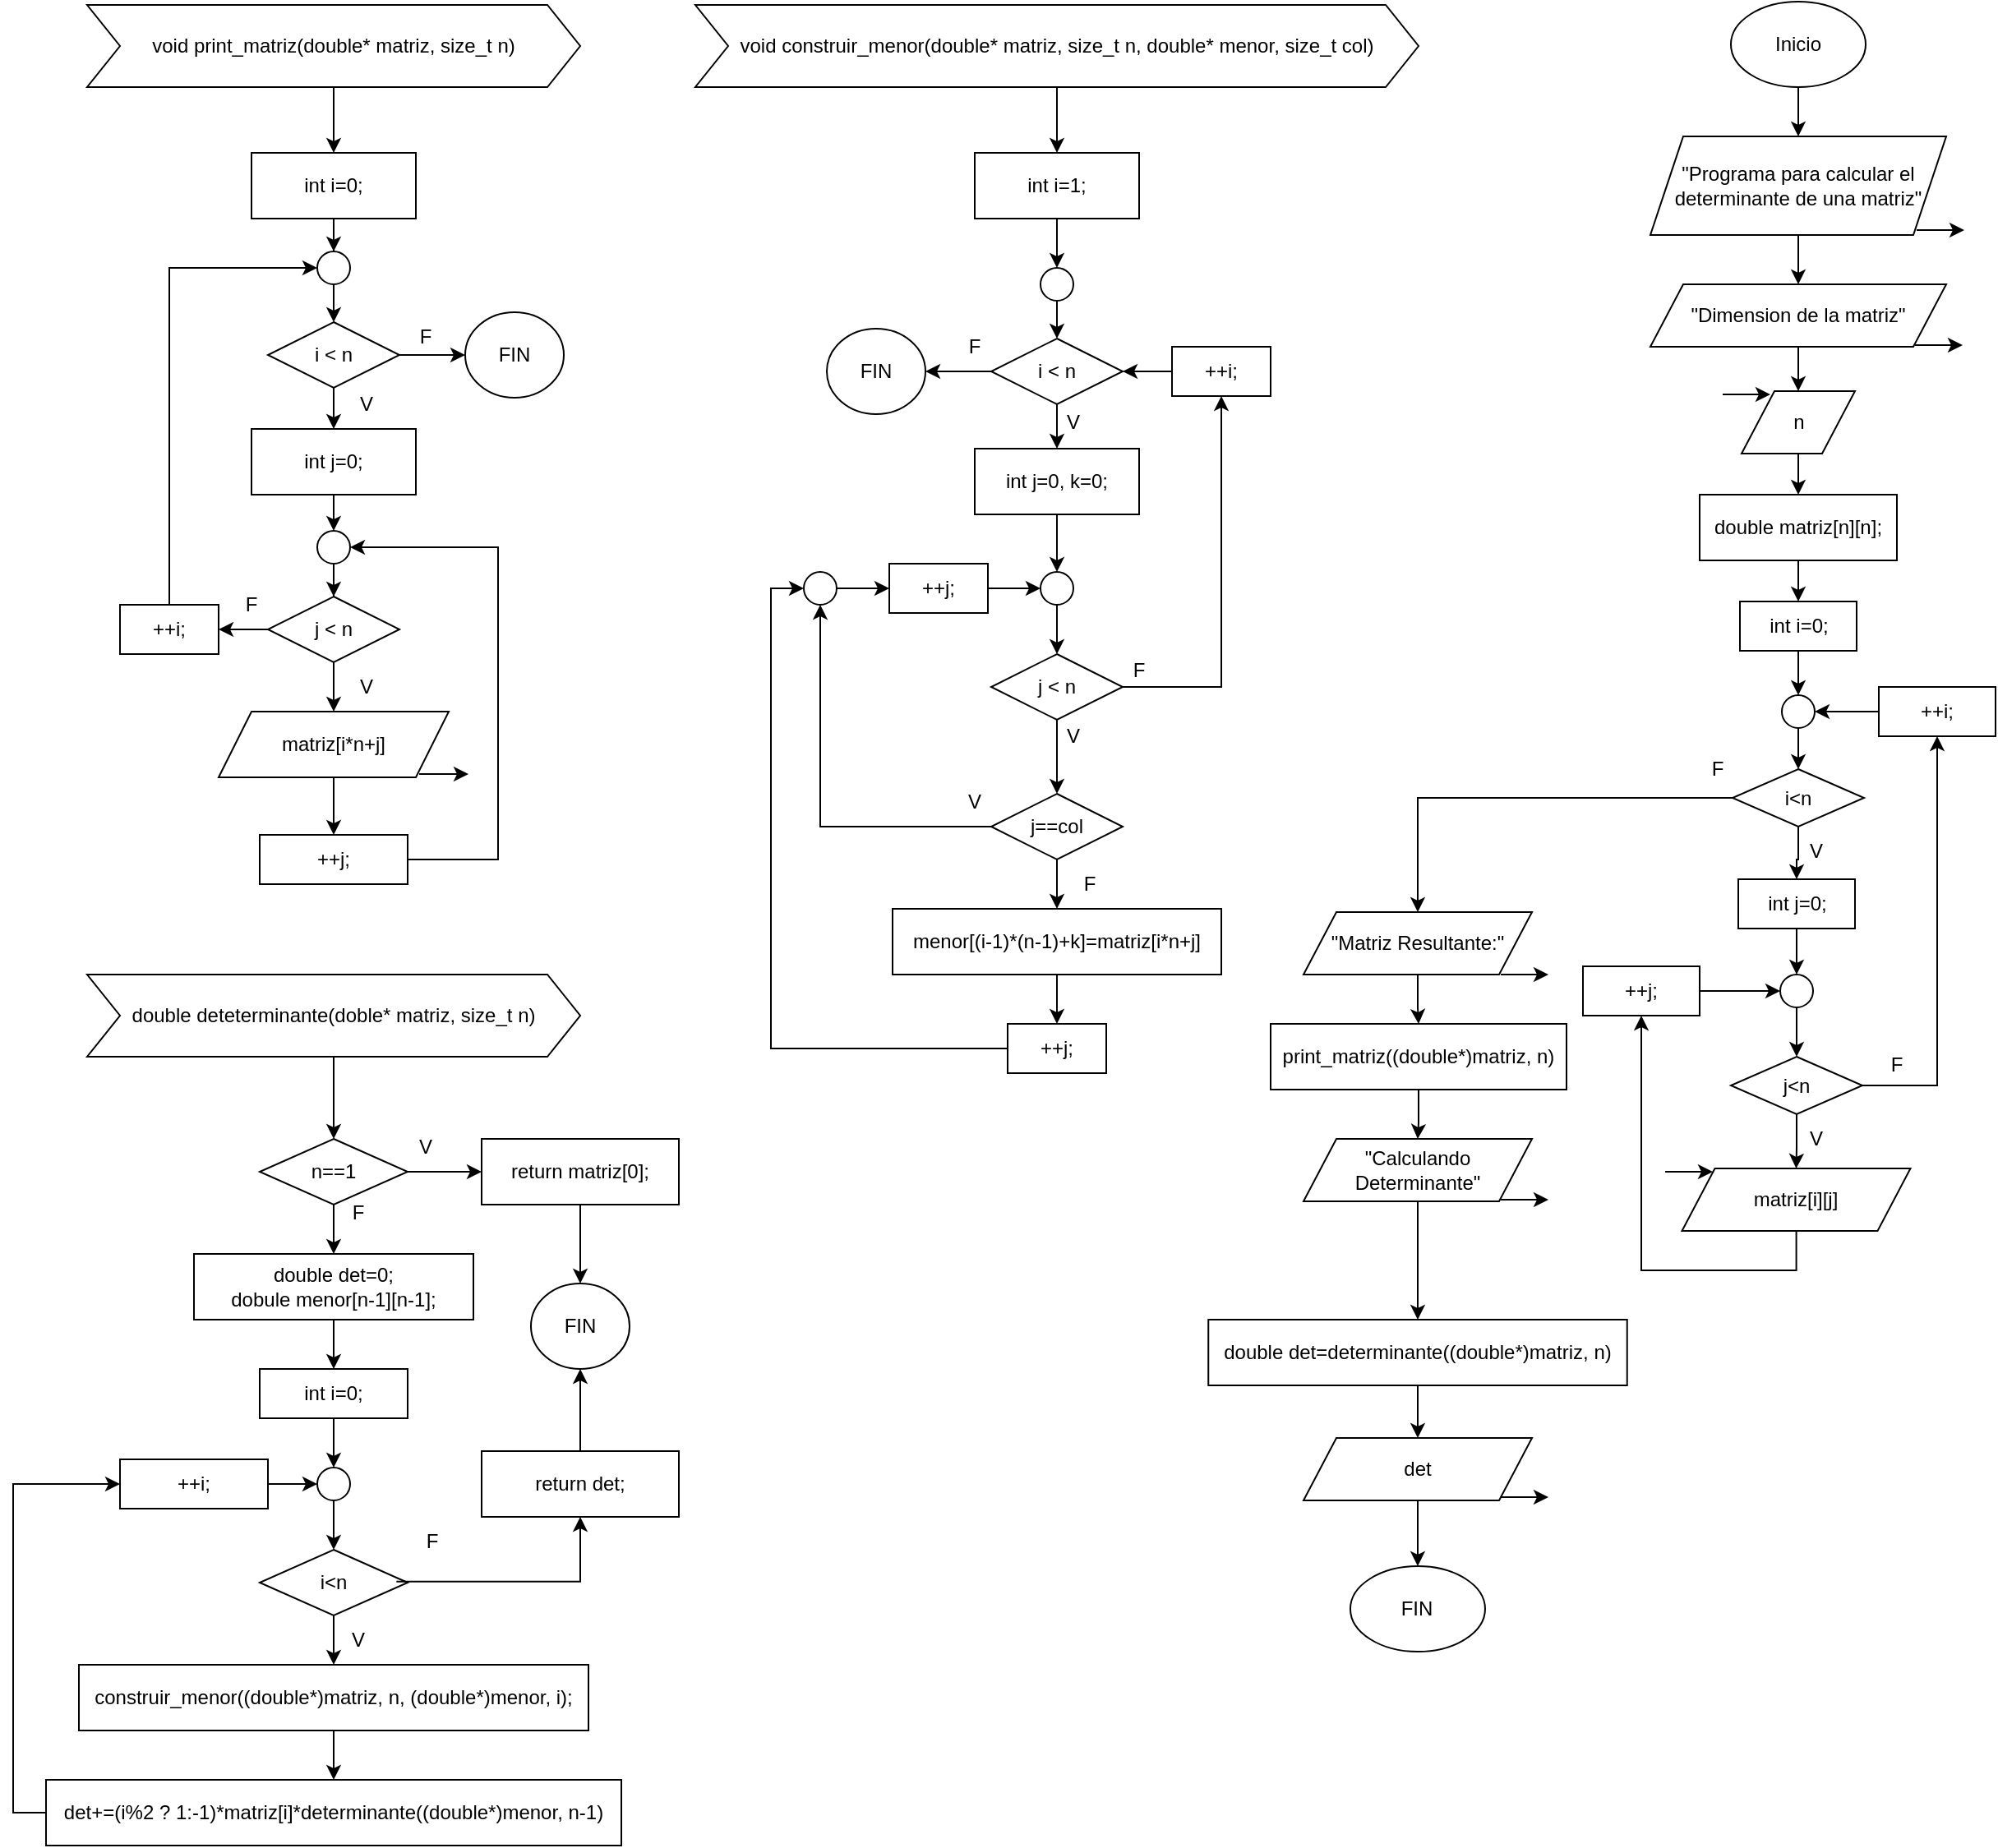 <mxfile version="26.1.1">
  <diagram name="Page-1" id="Hmsm8Ccvkjc07kd9PvDm">
    <mxGraphModel dx="1498" dy="1582" grid="1" gridSize="10" guides="1" tooltips="1" connect="1" arrows="1" fold="1" page="1" pageScale="1" pageWidth="850" pageHeight="1100" math="0" shadow="0">
      <root>
        <mxCell id="0" />
        <mxCell id="1" parent="0" />
        <mxCell id="F-Zx5ggBuBhFKKIpAHYp-4" style="edgeStyle=orthogonalEdgeStyle;rounded=0;orthogonalLoop=1;jettySize=auto;html=1;entryX=0.5;entryY=0;entryDx=0;entryDy=0;" parent="1" source="F-Zx5ggBuBhFKKIpAHYp-2" target="F-Zx5ggBuBhFKKIpAHYp-3" edge="1">
          <mxGeometry relative="1" as="geometry" />
        </mxCell>
        <mxCell id="F-Zx5ggBuBhFKKIpAHYp-2" value="void print_matriz(double* matriz, size_t n)" style="shape=step;perimeter=stepPerimeter;whiteSpace=wrap;html=1;fixedSize=1;" parent="1" vertex="1">
          <mxGeometry x="60" y="30" width="300" height="50" as="geometry" />
        </mxCell>
        <mxCell id="F-Zx5ggBuBhFKKIpAHYp-12" style="edgeStyle=orthogonalEdgeStyle;rounded=0;orthogonalLoop=1;jettySize=auto;html=1;" parent="1" source="F-Zx5ggBuBhFKKIpAHYp-3" target="F-Zx5ggBuBhFKKIpAHYp-11" edge="1">
          <mxGeometry relative="1" as="geometry" />
        </mxCell>
        <mxCell id="F-Zx5ggBuBhFKKIpAHYp-3" value="int i=0;" style="rounded=0;whiteSpace=wrap;html=1;" parent="1" vertex="1">
          <mxGeometry x="160" y="120" width="100" height="40" as="geometry" />
        </mxCell>
        <mxCell id="F-Zx5ggBuBhFKKIpAHYp-8" style="edgeStyle=orthogonalEdgeStyle;rounded=0;orthogonalLoop=1;jettySize=auto;html=1;entryX=0.5;entryY=0;entryDx=0;entryDy=0;" parent="1" source="F-Zx5ggBuBhFKKIpAHYp-5" target="F-Zx5ggBuBhFKKIpAHYp-7" edge="1">
          <mxGeometry relative="1" as="geometry" />
        </mxCell>
        <mxCell id="F-Zx5ggBuBhFKKIpAHYp-24" style="edgeStyle=orthogonalEdgeStyle;rounded=0;orthogonalLoop=1;jettySize=auto;html=1;entryX=0;entryY=0.5;entryDx=0;entryDy=0;" parent="1" source="F-Zx5ggBuBhFKKIpAHYp-5" target="F-Zx5ggBuBhFKKIpAHYp-26" edge="1">
          <mxGeometry relative="1" as="geometry">
            <mxPoint x="290" y="243.0" as="targetPoint" />
          </mxGeometry>
        </mxCell>
        <mxCell id="F-Zx5ggBuBhFKKIpAHYp-5" value="i &amp;lt; n" style="rhombus;whiteSpace=wrap;html=1;" parent="1" vertex="1">
          <mxGeometry x="170" y="223" width="80" height="40" as="geometry" />
        </mxCell>
        <mxCell id="F-Zx5ggBuBhFKKIpAHYp-15" style="edgeStyle=orthogonalEdgeStyle;rounded=0;orthogonalLoop=1;jettySize=auto;html=1;entryX=0.5;entryY=0;entryDx=0;entryDy=0;" parent="1" source="F-Zx5ggBuBhFKKIpAHYp-7" target="F-Zx5ggBuBhFKKIpAHYp-14" edge="1">
          <mxGeometry relative="1" as="geometry" />
        </mxCell>
        <mxCell id="F-Zx5ggBuBhFKKIpAHYp-7" value="int j=0;" style="rounded=0;whiteSpace=wrap;html=1;" parent="1" vertex="1">
          <mxGeometry x="160" y="288" width="100" height="40" as="geometry" />
        </mxCell>
        <mxCell id="F-Zx5ggBuBhFKKIpAHYp-18" style="edgeStyle=orthogonalEdgeStyle;rounded=0;orthogonalLoop=1;jettySize=auto;html=1;entryX=0.5;entryY=0;entryDx=0;entryDy=0;" parent="1" source="F-Zx5ggBuBhFKKIpAHYp-9" target="F-Zx5ggBuBhFKKIpAHYp-17" edge="1">
          <mxGeometry relative="1" as="geometry" />
        </mxCell>
        <mxCell id="F-Zx5ggBuBhFKKIpAHYp-36" style="edgeStyle=orthogonalEdgeStyle;rounded=0;orthogonalLoop=1;jettySize=auto;html=1;entryX=1;entryY=0.5;entryDx=0;entryDy=0;" parent="1" source="F-Zx5ggBuBhFKKIpAHYp-9" target="F-Zx5ggBuBhFKKIpAHYp-35" edge="1">
          <mxGeometry relative="1" as="geometry" />
        </mxCell>
        <mxCell id="F-Zx5ggBuBhFKKIpAHYp-9" value="j &amp;lt; n" style="rhombus;whiteSpace=wrap;html=1;" parent="1" vertex="1">
          <mxGeometry x="170" y="390" width="80" height="40" as="geometry" />
        </mxCell>
        <mxCell id="F-Zx5ggBuBhFKKIpAHYp-13" style="edgeStyle=orthogonalEdgeStyle;rounded=0;orthogonalLoop=1;jettySize=auto;html=1;" parent="1" source="F-Zx5ggBuBhFKKIpAHYp-11" target="F-Zx5ggBuBhFKKIpAHYp-5" edge="1">
          <mxGeometry relative="1" as="geometry" />
        </mxCell>
        <mxCell id="F-Zx5ggBuBhFKKIpAHYp-11" value="" style="ellipse;whiteSpace=wrap;html=1;aspect=fixed;" parent="1" vertex="1">
          <mxGeometry x="200" y="180" width="20" height="20" as="geometry" />
        </mxCell>
        <mxCell id="F-Zx5ggBuBhFKKIpAHYp-16" style="edgeStyle=orthogonalEdgeStyle;rounded=0;orthogonalLoop=1;jettySize=auto;html=1;entryX=0.5;entryY=0;entryDx=0;entryDy=0;" parent="1" source="F-Zx5ggBuBhFKKIpAHYp-14" target="F-Zx5ggBuBhFKKIpAHYp-9" edge="1">
          <mxGeometry relative="1" as="geometry" />
        </mxCell>
        <mxCell id="F-Zx5ggBuBhFKKIpAHYp-14" value="" style="ellipse;whiteSpace=wrap;html=1;aspect=fixed;" parent="1" vertex="1">
          <mxGeometry x="200" y="350" width="20" height="20" as="geometry" />
        </mxCell>
        <mxCell id="F-Zx5ggBuBhFKKIpAHYp-33" style="edgeStyle=orthogonalEdgeStyle;rounded=0;orthogonalLoop=1;jettySize=auto;html=1;entryX=0.5;entryY=0;entryDx=0;entryDy=0;" parent="1" source="F-Zx5ggBuBhFKKIpAHYp-17" target="F-Zx5ggBuBhFKKIpAHYp-32" edge="1">
          <mxGeometry relative="1" as="geometry" />
        </mxCell>
        <mxCell id="F-Zx5ggBuBhFKKIpAHYp-17" value="matriz[i*n+j]" style="shape=parallelogram;perimeter=parallelogramPerimeter;whiteSpace=wrap;html=1;fixedSize=1;" parent="1" vertex="1">
          <mxGeometry x="140" y="460" width="140" height="40" as="geometry" />
        </mxCell>
        <mxCell id="F-Zx5ggBuBhFKKIpAHYp-20" value="V" style="text;html=1;align=center;verticalAlign=middle;whiteSpace=wrap;rounded=0;" parent="1" vertex="1">
          <mxGeometry x="200" y="430" width="60" height="30" as="geometry" />
        </mxCell>
        <mxCell id="F-Zx5ggBuBhFKKIpAHYp-22" value="F" style="text;html=1;align=center;verticalAlign=middle;whiteSpace=wrap;rounded=0;" parent="1" vertex="1">
          <mxGeometry x="130" y="380" width="60" height="30" as="geometry" />
        </mxCell>
        <mxCell id="F-Zx5ggBuBhFKKIpAHYp-25" value="F" style="text;html=1;align=center;verticalAlign=middle;whiteSpace=wrap;rounded=0;" parent="1" vertex="1">
          <mxGeometry x="240" y="217" width="52" height="30" as="geometry" />
        </mxCell>
        <mxCell id="F-Zx5ggBuBhFKKIpAHYp-26" value="FIN" style="ellipse;whiteSpace=wrap;html=1;" parent="1" vertex="1">
          <mxGeometry x="290" y="217" width="60" height="52" as="geometry" />
        </mxCell>
        <mxCell id="F-Zx5ggBuBhFKKIpAHYp-27" value="V" style="text;html=1;align=center;verticalAlign=middle;whiteSpace=wrap;rounded=0;" parent="1" vertex="1">
          <mxGeometry x="200" y="258" width="60" height="30" as="geometry" />
        </mxCell>
        <mxCell id="F-Zx5ggBuBhFKKIpAHYp-30" style="edgeStyle=orthogonalEdgeStyle;rounded=0;orthogonalLoop=1;jettySize=auto;html=1;" parent="1" edge="1">
          <mxGeometry relative="1" as="geometry">
            <mxPoint x="292" y="498" as="targetPoint" />
            <mxPoint x="262" y="498" as="sourcePoint" />
          </mxGeometry>
        </mxCell>
        <mxCell id="vbtlspNFrLZ9moGTRvP0-2" style="edgeStyle=orthogonalEdgeStyle;rounded=0;orthogonalLoop=1;jettySize=auto;html=1;entryX=0.5;entryY=0;entryDx=0;entryDy=0;" edge="1" parent="1" source="F-Zx5ggBuBhFKKIpAHYp-31" target="vbtlspNFrLZ9moGTRvP0-1">
          <mxGeometry relative="1" as="geometry" />
        </mxCell>
        <mxCell id="F-Zx5ggBuBhFKKIpAHYp-31" value="void construir_menor(double* matriz, size_t n, double* menor, size_t col)" style="shape=step;perimeter=stepPerimeter;whiteSpace=wrap;html=1;fixedSize=1;" parent="1" vertex="1">
          <mxGeometry x="430" y="30" width="440" height="50" as="geometry" />
        </mxCell>
        <mxCell id="F-Zx5ggBuBhFKKIpAHYp-34" style="edgeStyle=orthogonalEdgeStyle;rounded=0;orthogonalLoop=1;jettySize=auto;html=1;entryX=1;entryY=0.5;entryDx=0;entryDy=0;" parent="1" source="F-Zx5ggBuBhFKKIpAHYp-32" target="F-Zx5ggBuBhFKKIpAHYp-14" edge="1">
          <mxGeometry relative="1" as="geometry">
            <Array as="points">
              <mxPoint x="310" y="550" />
              <mxPoint x="310" y="360" />
            </Array>
          </mxGeometry>
        </mxCell>
        <mxCell id="F-Zx5ggBuBhFKKIpAHYp-32" value="++j;" style="rounded=0;whiteSpace=wrap;html=1;" parent="1" vertex="1">
          <mxGeometry x="165" y="535" width="90" height="30" as="geometry" />
        </mxCell>
        <mxCell id="F-Zx5ggBuBhFKKIpAHYp-37" style="edgeStyle=orthogonalEdgeStyle;rounded=0;orthogonalLoop=1;jettySize=auto;html=1;entryX=0;entryY=0.5;entryDx=0;entryDy=0;" parent="1" source="F-Zx5ggBuBhFKKIpAHYp-35" target="F-Zx5ggBuBhFKKIpAHYp-11" edge="1">
          <mxGeometry relative="1" as="geometry">
            <Array as="points">
              <mxPoint x="110" y="190" />
            </Array>
          </mxGeometry>
        </mxCell>
        <mxCell id="F-Zx5ggBuBhFKKIpAHYp-35" value="++i;" style="rounded=0;whiteSpace=wrap;html=1;" parent="1" vertex="1">
          <mxGeometry x="80" y="395" width="60" height="30" as="geometry" />
        </mxCell>
        <mxCell id="vbtlspNFrLZ9moGTRvP0-8" style="edgeStyle=orthogonalEdgeStyle;rounded=0;orthogonalLoop=1;jettySize=auto;html=1;entryX=0.5;entryY=0;entryDx=0;entryDy=0;" edge="1" parent="1" source="vbtlspNFrLZ9moGTRvP0-1" target="vbtlspNFrLZ9moGTRvP0-3">
          <mxGeometry relative="1" as="geometry" />
        </mxCell>
        <mxCell id="vbtlspNFrLZ9moGTRvP0-1" value="int i=1;" style="rounded=0;whiteSpace=wrap;html=1;" vertex="1" parent="1">
          <mxGeometry x="600" y="120" width="100" height="40" as="geometry" />
        </mxCell>
        <mxCell id="vbtlspNFrLZ9moGTRvP0-10" style="edgeStyle=orthogonalEdgeStyle;rounded=0;orthogonalLoop=1;jettySize=auto;html=1;entryX=0.5;entryY=0;entryDx=0;entryDy=0;" edge="1" parent="1" source="vbtlspNFrLZ9moGTRvP0-3" target="vbtlspNFrLZ9moGTRvP0-9">
          <mxGeometry relative="1" as="geometry" />
        </mxCell>
        <mxCell id="vbtlspNFrLZ9moGTRvP0-3" value="" style="ellipse;whiteSpace=wrap;html=1;aspect=fixed;" vertex="1" parent="1">
          <mxGeometry x="640" y="190" width="20" height="20" as="geometry" />
        </mxCell>
        <mxCell id="vbtlspNFrLZ9moGTRvP0-13" style="edgeStyle=orthogonalEdgeStyle;rounded=0;orthogonalLoop=1;jettySize=auto;html=1;entryX=0.5;entryY=0;entryDx=0;entryDy=0;" edge="1" parent="1" source="vbtlspNFrLZ9moGTRvP0-9" target="vbtlspNFrLZ9moGTRvP0-12">
          <mxGeometry relative="1" as="geometry" />
        </mxCell>
        <mxCell id="vbtlspNFrLZ9moGTRvP0-42" style="edgeStyle=orthogonalEdgeStyle;rounded=0;orthogonalLoop=1;jettySize=auto;html=1;entryX=1;entryY=0.5;entryDx=0;entryDy=0;" edge="1" parent="1" source="vbtlspNFrLZ9moGTRvP0-9" target="vbtlspNFrLZ9moGTRvP0-43">
          <mxGeometry relative="1" as="geometry">
            <mxPoint x="560" y="253.0" as="targetPoint" />
          </mxGeometry>
        </mxCell>
        <mxCell id="vbtlspNFrLZ9moGTRvP0-9" value="i &amp;lt; n" style="rhombus;whiteSpace=wrap;html=1;" vertex="1" parent="1">
          <mxGeometry x="610" y="233" width="80" height="40" as="geometry" />
        </mxCell>
        <mxCell id="vbtlspNFrLZ9moGTRvP0-18" style="edgeStyle=orthogonalEdgeStyle;rounded=0;orthogonalLoop=1;jettySize=auto;html=1;" edge="1" parent="1" source="vbtlspNFrLZ9moGTRvP0-11" target="vbtlspNFrLZ9moGTRvP0-17">
          <mxGeometry relative="1" as="geometry" />
        </mxCell>
        <mxCell id="vbtlspNFrLZ9moGTRvP0-11" value="" style="ellipse;whiteSpace=wrap;html=1;aspect=fixed;" vertex="1" parent="1">
          <mxGeometry x="640" y="375" width="20" height="20" as="geometry" />
        </mxCell>
        <mxCell id="vbtlspNFrLZ9moGTRvP0-15" style="edgeStyle=orthogonalEdgeStyle;rounded=0;orthogonalLoop=1;jettySize=auto;html=1;entryX=0.5;entryY=0;entryDx=0;entryDy=0;" edge="1" parent="1" source="vbtlspNFrLZ9moGTRvP0-12" target="vbtlspNFrLZ9moGTRvP0-11">
          <mxGeometry relative="1" as="geometry" />
        </mxCell>
        <mxCell id="vbtlspNFrLZ9moGTRvP0-12" value="int j=0, k=0;" style="rounded=0;whiteSpace=wrap;html=1;" vertex="1" parent="1">
          <mxGeometry x="600" y="300" width="100" height="40" as="geometry" />
        </mxCell>
        <mxCell id="vbtlspNFrLZ9moGTRvP0-20" style="edgeStyle=orthogonalEdgeStyle;rounded=0;orthogonalLoop=1;jettySize=auto;html=1;entryX=0.5;entryY=0;entryDx=0;entryDy=0;" edge="1" parent="1" source="vbtlspNFrLZ9moGTRvP0-17" target="vbtlspNFrLZ9moGTRvP0-19">
          <mxGeometry relative="1" as="geometry" />
        </mxCell>
        <mxCell id="vbtlspNFrLZ9moGTRvP0-37" style="edgeStyle=orthogonalEdgeStyle;rounded=0;orthogonalLoop=1;jettySize=auto;html=1;entryX=0.5;entryY=1;entryDx=0;entryDy=0;" edge="1" parent="1" source="vbtlspNFrLZ9moGTRvP0-17" target="vbtlspNFrLZ9moGTRvP0-36">
          <mxGeometry relative="1" as="geometry" />
        </mxCell>
        <mxCell id="vbtlspNFrLZ9moGTRvP0-17" value="j &amp;lt; n" style="rhombus;whiteSpace=wrap;html=1;" vertex="1" parent="1">
          <mxGeometry x="610" y="425" width="80" height="40" as="geometry" />
        </mxCell>
        <mxCell id="vbtlspNFrLZ9moGTRvP0-26" style="edgeStyle=orthogonalEdgeStyle;rounded=0;orthogonalLoop=1;jettySize=auto;html=1;entryX=0.5;entryY=1;entryDx=0;entryDy=0;" edge="1" parent="1" source="vbtlspNFrLZ9moGTRvP0-19" target="vbtlspNFrLZ9moGTRvP0-23">
          <mxGeometry relative="1" as="geometry" />
        </mxCell>
        <mxCell id="vbtlspNFrLZ9moGTRvP0-31" style="edgeStyle=orthogonalEdgeStyle;rounded=0;orthogonalLoop=1;jettySize=auto;html=1;entryX=0.5;entryY=0;entryDx=0;entryDy=0;" edge="1" parent="1" source="vbtlspNFrLZ9moGTRvP0-19" target="vbtlspNFrLZ9moGTRvP0-30">
          <mxGeometry relative="1" as="geometry" />
        </mxCell>
        <mxCell id="vbtlspNFrLZ9moGTRvP0-19" value="j==col" style="rhombus;whiteSpace=wrap;html=1;" vertex="1" parent="1">
          <mxGeometry x="610" y="510" width="80" height="40" as="geometry" />
        </mxCell>
        <mxCell id="vbtlspNFrLZ9moGTRvP0-22" style="edgeStyle=orthogonalEdgeStyle;rounded=0;orthogonalLoop=1;jettySize=auto;html=1;entryX=0;entryY=0.5;entryDx=0;entryDy=0;" edge="1" parent="1" source="vbtlspNFrLZ9moGTRvP0-21" target="vbtlspNFrLZ9moGTRvP0-11">
          <mxGeometry relative="1" as="geometry" />
        </mxCell>
        <mxCell id="vbtlspNFrLZ9moGTRvP0-21" value="++j;" style="rounded=0;whiteSpace=wrap;html=1;" vertex="1" parent="1">
          <mxGeometry x="548" y="370" width="60" height="30" as="geometry" />
        </mxCell>
        <mxCell id="vbtlspNFrLZ9moGTRvP0-24" style="edgeStyle=orthogonalEdgeStyle;rounded=0;orthogonalLoop=1;jettySize=auto;html=1;entryX=0;entryY=0.5;entryDx=0;entryDy=0;" edge="1" parent="1" source="vbtlspNFrLZ9moGTRvP0-23" target="vbtlspNFrLZ9moGTRvP0-21">
          <mxGeometry relative="1" as="geometry" />
        </mxCell>
        <mxCell id="vbtlspNFrLZ9moGTRvP0-23" value="" style="ellipse;whiteSpace=wrap;html=1;aspect=fixed;" vertex="1" parent="1">
          <mxGeometry x="496" y="375" width="20" height="20" as="geometry" />
        </mxCell>
        <mxCell id="vbtlspNFrLZ9moGTRvP0-27" value="V" style="text;html=1;align=center;verticalAlign=middle;whiteSpace=wrap;rounded=0;" vertex="1" parent="1">
          <mxGeometry x="570" y="500" width="60" height="30" as="geometry" />
        </mxCell>
        <mxCell id="vbtlspNFrLZ9moGTRvP0-28" value="V" style="text;html=1;align=center;verticalAlign=middle;whiteSpace=wrap;rounded=0;" vertex="1" parent="1">
          <mxGeometry x="630" y="460" width="60" height="30" as="geometry" />
        </mxCell>
        <mxCell id="vbtlspNFrLZ9moGTRvP0-29" value="V" style="text;html=1;align=center;verticalAlign=middle;whiteSpace=wrap;rounded=0;" vertex="1" parent="1">
          <mxGeometry x="630" y="269" width="60" height="30" as="geometry" />
        </mxCell>
        <mxCell id="vbtlspNFrLZ9moGTRvP0-33" style="edgeStyle=orthogonalEdgeStyle;rounded=0;orthogonalLoop=1;jettySize=auto;html=1;entryX=0.5;entryY=0;entryDx=0;entryDy=0;" edge="1" parent="1" source="vbtlspNFrLZ9moGTRvP0-30" target="vbtlspNFrLZ9moGTRvP0-32">
          <mxGeometry relative="1" as="geometry" />
        </mxCell>
        <mxCell id="vbtlspNFrLZ9moGTRvP0-30" value="menor[(i-1)*(n-1)+k]=matriz[i*n+j]" style="rounded=0;whiteSpace=wrap;html=1;" vertex="1" parent="1">
          <mxGeometry x="550" y="580" width="200" height="40" as="geometry" />
        </mxCell>
        <mxCell id="vbtlspNFrLZ9moGTRvP0-34" style="edgeStyle=orthogonalEdgeStyle;rounded=0;orthogonalLoop=1;jettySize=auto;html=1;entryX=0;entryY=0.5;entryDx=0;entryDy=0;" edge="1" parent="1" source="vbtlspNFrLZ9moGTRvP0-32" target="vbtlspNFrLZ9moGTRvP0-23">
          <mxGeometry relative="1" as="geometry" />
        </mxCell>
        <mxCell id="vbtlspNFrLZ9moGTRvP0-32" value="++j;" style="rounded=0;whiteSpace=wrap;html=1;" vertex="1" parent="1">
          <mxGeometry x="620" y="650" width="60" height="30" as="geometry" />
        </mxCell>
        <mxCell id="vbtlspNFrLZ9moGTRvP0-38" style="edgeStyle=orthogonalEdgeStyle;rounded=0;orthogonalLoop=1;jettySize=auto;html=1;entryX=1;entryY=0.5;entryDx=0;entryDy=0;" edge="1" parent="1" source="vbtlspNFrLZ9moGTRvP0-36" target="vbtlspNFrLZ9moGTRvP0-9">
          <mxGeometry relative="1" as="geometry" />
        </mxCell>
        <mxCell id="vbtlspNFrLZ9moGTRvP0-36" value="++i;" style="rounded=0;whiteSpace=wrap;html=1;" vertex="1" parent="1">
          <mxGeometry x="720" y="238" width="60" height="30" as="geometry" />
        </mxCell>
        <mxCell id="vbtlspNFrLZ9moGTRvP0-39" value="F" style="text;html=1;align=center;verticalAlign=middle;whiteSpace=wrap;rounded=0;" vertex="1" parent="1">
          <mxGeometry x="640" y="550" width="60" height="30" as="geometry" />
        </mxCell>
        <mxCell id="vbtlspNFrLZ9moGTRvP0-40" value="F" style="text;html=1;align=center;verticalAlign=middle;whiteSpace=wrap;rounded=0;" vertex="1" parent="1">
          <mxGeometry x="670" y="420" width="60" height="30" as="geometry" />
        </mxCell>
        <mxCell id="vbtlspNFrLZ9moGTRvP0-41" value="F" style="text;html=1;align=center;verticalAlign=middle;whiteSpace=wrap;rounded=0;" vertex="1" parent="1">
          <mxGeometry x="570" y="223" width="60" height="30" as="geometry" />
        </mxCell>
        <mxCell id="vbtlspNFrLZ9moGTRvP0-43" value="FIN" style="ellipse;whiteSpace=wrap;html=1;" vertex="1" parent="1">
          <mxGeometry x="510" y="227" width="60" height="52" as="geometry" />
        </mxCell>
        <mxCell id="vbtlspNFrLZ9moGTRvP0-47" style="edgeStyle=orthogonalEdgeStyle;rounded=0;orthogonalLoop=1;jettySize=auto;html=1;entryX=0.5;entryY=0;entryDx=0;entryDy=0;" edge="1" parent="1" source="vbtlspNFrLZ9moGTRvP0-44" target="vbtlspNFrLZ9moGTRvP0-46">
          <mxGeometry relative="1" as="geometry" />
        </mxCell>
        <mxCell id="vbtlspNFrLZ9moGTRvP0-44" value="double deteterminante(doble* matriz, size_t n)" style="shape=step;perimeter=stepPerimeter;whiteSpace=wrap;html=1;fixedSize=1;" vertex="1" parent="1">
          <mxGeometry x="60" y="620" width="300" height="50" as="geometry" />
        </mxCell>
        <mxCell id="vbtlspNFrLZ9moGTRvP0-48" style="edgeStyle=orthogonalEdgeStyle;rounded=0;orthogonalLoop=1;jettySize=auto;html=1;entryX=0;entryY=0.5;entryDx=0;entryDy=0;" edge="1" parent="1" source="vbtlspNFrLZ9moGTRvP0-46" target="vbtlspNFrLZ9moGTRvP0-49">
          <mxGeometry relative="1" as="geometry">
            <mxPoint x="290" y="740" as="targetPoint" />
          </mxGeometry>
        </mxCell>
        <mxCell id="vbtlspNFrLZ9moGTRvP0-52" style="edgeStyle=orthogonalEdgeStyle;rounded=0;orthogonalLoop=1;jettySize=auto;html=1;entryX=0.5;entryY=0;entryDx=0;entryDy=0;" edge="1" parent="1" source="vbtlspNFrLZ9moGTRvP0-46" target="vbtlspNFrLZ9moGTRvP0-51">
          <mxGeometry relative="1" as="geometry" />
        </mxCell>
        <mxCell id="vbtlspNFrLZ9moGTRvP0-46" value="n==1" style="rhombus;whiteSpace=wrap;html=1;" vertex="1" parent="1">
          <mxGeometry x="165" y="720" width="90" height="40" as="geometry" />
        </mxCell>
        <mxCell id="vbtlspNFrLZ9moGTRvP0-73" style="edgeStyle=orthogonalEdgeStyle;rounded=0;orthogonalLoop=1;jettySize=auto;html=1;entryX=0.5;entryY=0;entryDx=0;entryDy=0;" edge="1" parent="1" source="vbtlspNFrLZ9moGTRvP0-49" target="vbtlspNFrLZ9moGTRvP0-71">
          <mxGeometry relative="1" as="geometry" />
        </mxCell>
        <mxCell id="vbtlspNFrLZ9moGTRvP0-49" value="return matriz[0];" style="rounded=0;whiteSpace=wrap;html=1;" vertex="1" parent="1">
          <mxGeometry x="300" y="720" width="120" height="40" as="geometry" />
        </mxCell>
        <mxCell id="vbtlspNFrLZ9moGTRvP0-50" value="V" style="text;html=1;align=center;verticalAlign=middle;whiteSpace=wrap;rounded=0;" vertex="1" parent="1">
          <mxGeometry x="236" y="710" width="60" height="30" as="geometry" />
        </mxCell>
        <mxCell id="vbtlspNFrLZ9moGTRvP0-54" style="edgeStyle=orthogonalEdgeStyle;rounded=0;orthogonalLoop=1;jettySize=auto;html=1;entryX=0.5;entryY=0;entryDx=0;entryDy=0;" edge="1" parent="1" source="vbtlspNFrLZ9moGTRvP0-51" target="vbtlspNFrLZ9moGTRvP0-53">
          <mxGeometry relative="1" as="geometry" />
        </mxCell>
        <mxCell id="vbtlspNFrLZ9moGTRvP0-51" value="&lt;div&gt;double det=0;&lt;/div&gt;&lt;div&gt;dobule menor[n-1][n-1];&lt;br&gt;&lt;/div&gt;" style="rounded=0;whiteSpace=wrap;html=1;" vertex="1" parent="1">
          <mxGeometry x="125" y="790" width="170" height="40" as="geometry" />
        </mxCell>
        <mxCell id="vbtlspNFrLZ9moGTRvP0-59" style="edgeStyle=orthogonalEdgeStyle;rounded=0;orthogonalLoop=1;jettySize=auto;html=1;entryX=0.5;entryY=0;entryDx=0;entryDy=0;" edge="1" parent="1" source="vbtlspNFrLZ9moGTRvP0-53" target="vbtlspNFrLZ9moGTRvP0-57">
          <mxGeometry relative="1" as="geometry" />
        </mxCell>
        <mxCell id="vbtlspNFrLZ9moGTRvP0-53" value="int i=0;" style="rounded=0;whiteSpace=wrap;html=1;" vertex="1" parent="1">
          <mxGeometry x="165" y="860" width="90" height="30" as="geometry" />
        </mxCell>
        <mxCell id="vbtlspNFrLZ9moGTRvP0-62" style="edgeStyle=orthogonalEdgeStyle;rounded=0;orthogonalLoop=1;jettySize=auto;html=1;entryX=0.5;entryY=0;entryDx=0;entryDy=0;" edge="1" parent="1" source="vbtlspNFrLZ9moGTRvP0-55" target="vbtlspNFrLZ9moGTRvP0-61">
          <mxGeometry relative="1" as="geometry" />
        </mxCell>
        <mxCell id="vbtlspNFrLZ9moGTRvP0-55" value="i&amp;lt;n" style="rhombus;whiteSpace=wrap;html=1;" vertex="1" parent="1">
          <mxGeometry x="165" y="970" width="90" height="40" as="geometry" />
        </mxCell>
        <mxCell id="vbtlspNFrLZ9moGTRvP0-60" style="edgeStyle=orthogonalEdgeStyle;rounded=0;orthogonalLoop=1;jettySize=auto;html=1;" edge="1" parent="1" source="vbtlspNFrLZ9moGTRvP0-57" target="vbtlspNFrLZ9moGTRvP0-55">
          <mxGeometry relative="1" as="geometry" />
        </mxCell>
        <mxCell id="vbtlspNFrLZ9moGTRvP0-70" style="edgeStyle=orthogonalEdgeStyle;rounded=0;orthogonalLoop=1;jettySize=auto;html=1;entryX=0.5;entryY=1;entryDx=0;entryDy=0;exitX=0.924;exitY=0.485;exitDx=0;exitDy=0;exitPerimeter=0;" edge="1" parent="1" source="vbtlspNFrLZ9moGTRvP0-55" target="vbtlspNFrLZ9moGTRvP0-69">
          <mxGeometry relative="1" as="geometry" />
        </mxCell>
        <mxCell id="vbtlspNFrLZ9moGTRvP0-57" value="" style="ellipse;whiteSpace=wrap;html=1;aspect=fixed;" vertex="1" parent="1">
          <mxGeometry x="200" y="920" width="20" height="20" as="geometry" />
        </mxCell>
        <mxCell id="vbtlspNFrLZ9moGTRvP0-64" style="edgeStyle=orthogonalEdgeStyle;rounded=0;orthogonalLoop=1;jettySize=auto;html=1;entryX=0.5;entryY=0;entryDx=0;entryDy=0;" edge="1" parent="1" source="vbtlspNFrLZ9moGTRvP0-61" target="vbtlspNFrLZ9moGTRvP0-63">
          <mxGeometry relative="1" as="geometry" />
        </mxCell>
        <mxCell id="vbtlspNFrLZ9moGTRvP0-61" value="construir_menor((double*)matriz, n, (double*)menor, i);" style="rounded=0;whiteSpace=wrap;html=1;" vertex="1" parent="1">
          <mxGeometry x="55" y="1040" width="310" height="40" as="geometry" />
        </mxCell>
        <mxCell id="vbtlspNFrLZ9moGTRvP0-67" style="edgeStyle=orthogonalEdgeStyle;rounded=0;orthogonalLoop=1;jettySize=auto;html=1;entryX=0;entryY=0.5;entryDx=0;entryDy=0;" edge="1" parent="1" source="vbtlspNFrLZ9moGTRvP0-63" target="vbtlspNFrLZ9moGTRvP0-65">
          <mxGeometry relative="1" as="geometry">
            <Array as="points">
              <mxPoint x="15" y="1130" />
              <mxPoint x="15" y="930" />
            </Array>
          </mxGeometry>
        </mxCell>
        <mxCell id="vbtlspNFrLZ9moGTRvP0-63" value="det+=(i%2 ? 1:-1)*matriz[i]*determinante((double*)menor, n-1)" style="rounded=0;whiteSpace=wrap;html=1;" vertex="1" parent="1">
          <mxGeometry x="35" y="1110" width="350" height="40" as="geometry" />
        </mxCell>
        <mxCell id="vbtlspNFrLZ9moGTRvP0-66" style="edgeStyle=orthogonalEdgeStyle;rounded=0;orthogonalLoop=1;jettySize=auto;html=1;entryX=0;entryY=0.5;entryDx=0;entryDy=0;" edge="1" parent="1" source="vbtlspNFrLZ9moGTRvP0-65" target="vbtlspNFrLZ9moGTRvP0-57">
          <mxGeometry relative="1" as="geometry" />
        </mxCell>
        <mxCell id="vbtlspNFrLZ9moGTRvP0-65" value="++i;" style="rounded=0;whiteSpace=wrap;html=1;" vertex="1" parent="1">
          <mxGeometry x="80" y="915" width="90" height="30" as="geometry" />
        </mxCell>
        <mxCell id="vbtlspNFrLZ9moGTRvP0-68" value="V" style="text;html=1;align=center;verticalAlign=middle;whiteSpace=wrap;rounded=0;" vertex="1" parent="1">
          <mxGeometry x="195" y="1010" width="60" height="30" as="geometry" />
        </mxCell>
        <mxCell id="vbtlspNFrLZ9moGTRvP0-72" style="edgeStyle=orthogonalEdgeStyle;rounded=0;orthogonalLoop=1;jettySize=auto;html=1;" edge="1" parent="1" source="vbtlspNFrLZ9moGTRvP0-69" target="vbtlspNFrLZ9moGTRvP0-71">
          <mxGeometry relative="1" as="geometry" />
        </mxCell>
        <mxCell id="vbtlspNFrLZ9moGTRvP0-69" value="return det;" style="rounded=0;whiteSpace=wrap;html=1;" vertex="1" parent="1">
          <mxGeometry x="300" y="910" width="120" height="40" as="geometry" />
        </mxCell>
        <mxCell id="vbtlspNFrLZ9moGTRvP0-71" value="FIN" style="ellipse;whiteSpace=wrap;html=1;" vertex="1" parent="1">
          <mxGeometry x="330" y="808" width="60" height="52" as="geometry" />
        </mxCell>
        <mxCell id="vbtlspNFrLZ9moGTRvP0-74" value="F" style="text;html=1;align=center;verticalAlign=middle;whiteSpace=wrap;rounded=0;" vertex="1" parent="1">
          <mxGeometry x="195" y="750" width="60" height="30" as="geometry" />
        </mxCell>
        <mxCell id="vbtlspNFrLZ9moGTRvP0-75" value="F" style="text;html=1;align=center;verticalAlign=middle;whiteSpace=wrap;rounded=0;" vertex="1" parent="1">
          <mxGeometry x="240" y="950" width="60" height="30" as="geometry" />
        </mxCell>
        <mxCell id="vbtlspNFrLZ9moGTRvP0-80" style="edgeStyle=orthogonalEdgeStyle;rounded=0;orthogonalLoop=1;jettySize=auto;html=1;entryX=0.5;entryY=0;entryDx=0;entryDy=0;" edge="1" parent="1" source="vbtlspNFrLZ9moGTRvP0-78" target="vbtlspNFrLZ9moGTRvP0-79">
          <mxGeometry relative="1" as="geometry" />
        </mxCell>
        <mxCell id="vbtlspNFrLZ9moGTRvP0-78" value="Inicio" style="ellipse;whiteSpace=wrap;html=1;" vertex="1" parent="1">
          <mxGeometry x="1060" y="28" width="82" height="52" as="geometry" />
        </mxCell>
        <mxCell id="vbtlspNFrLZ9moGTRvP0-81" style="edgeStyle=orthogonalEdgeStyle;rounded=0;orthogonalLoop=1;jettySize=auto;html=1;" edge="1" parent="1">
          <mxGeometry relative="1" as="geometry">
            <mxPoint x="1202.0" y="167" as="targetPoint" />
            <mxPoint x="1173.0" y="167" as="sourcePoint" />
          </mxGeometry>
        </mxCell>
        <mxCell id="vbtlspNFrLZ9moGTRvP0-84" style="edgeStyle=orthogonalEdgeStyle;rounded=0;orthogonalLoop=1;jettySize=auto;html=1;entryX=0.5;entryY=0;entryDx=0;entryDy=0;" edge="1" parent="1" source="vbtlspNFrLZ9moGTRvP0-79" target="vbtlspNFrLZ9moGTRvP0-83">
          <mxGeometry relative="1" as="geometry" />
        </mxCell>
        <mxCell id="vbtlspNFrLZ9moGTRvP0-79" value="&quot;Programa para calcular el determinante de una matriz&quot;" style="shape=parallelogram;perimeter=parallelogramPerimeter;whiteSpace=wrap;html=1;fixedSize=1;" vertex="1" parent="1">
          <mxGeometry x="1011" y="110" width="180" height="60" as="geometry" />
        </mxCell>
        <mxCell id="vbtlspNFrLZ9moGTRvP0-88" style="edgeStyle=orthogonalEdgeStyle;rounded=0;orthogonalLoop=1;jettySize=auto;html=1;entryX=0.5;entryY=0;entryDx=0;entryDy=0;" edge="1" parent="1" source="vbtlspNFrLZ9moGTRvP0-83" target="vbtlspNFrLZ9moGTRvP0-86">
          <mxGeometry relative="1" as="geometry" />
        </mxCell>
        <mxCell id="vbtlspNFrLZ9moGTRvP0-83" value="&quot;Dimension de la matriz&quot;" style="shape=parallelogram;perimeter=parallelogramPerimeter;whiteSpace=wrap;html=1;fixedSize=1;" vertex="1" parent="1">
          <mxGeometry x="1011" y="200" width="180" height="38" as="geometry" />
        </mxCell>
        <mxCell id="vbtlspNFrLZ9moGTRvP0-85" style="edgeStyle=orthogonalEdgeStyle;rounded=0;orthogonalLoop=1;jettySize=auto;html=1;" edge="1" parent="1">
          <mxGeometry relative="1" as="geometry">
            <mxPoint x="1201.0" y="237" as="targetPoint" />
            <mxPoint x="1172.0" y="237" as="sourcePoint" />
          </mxGeometry>
        </mxCell>
        <mxCell id="vbtlspNFrLZ9moGTRvP0-90" style="edgeStyle=orthogonalEdgeStyle;rounded=0;orthogonalLoop=1;jettySize=auto;html=1;entryX=0.5;entryY=0;entryDx=0;entryDy=0;" edge="1" parent="1" source="vbtlspNFrLZ9moGTRvP0-86" target="vbtlspNFrLZ9moGTRvP0-89">
          <mxGeometry relative="1" as="geometry" />
        </mxCell>
        <mxCell id="vbtlspNFrLZ9moGTRvP0-86" value="n" style="shape=parallelogram;perimeter=parallelogramPerimeter;whiteSpace=wrap;html=1;fixedSize=1;" vertex="1" parent="1">
          <mxGeometry x="1066.5" y="265" width="69" height="38" as="geometry" />
        </mxCell>
        <mxCell id="vbtlspNFrLZ9moGTRvP0-87" style="edgeStyle=orthogonalEdgeStyle;rounded=0;orthogonalLoop=1;jettySize=auto;html=1;" edge="1" parent="1">
          <mxGeometry relative="1" as="geometry">
            <mxPoint x="1084.0" y="267" as="targetPoint" />
            <mxPoint x="1055.0" y="267" as="sourcePoint" />
          </mxGeometry>
        </mxCell>
        <mxCell id="vbtlspNFrLZ9moGTRvP0-93" style="edgeStyle=orthogonalEdgeStyle;rounded=0;orthogonalLoop=1;jettySize=auto;html=1;entryX=0.5;entryY=0;entryDx=0;entryDy=0;" edge="1" parent="1" source="vbtlspNFrLZ9moGTRvP0-89" target="vbtlspNFrLZ9moGTRvP0-91">
          <mxGeometry relative="1" as="geometry" />
        </mxCell>
        <mxCell id="vbtlspNFrLZ9moGTRvP0-89" value="double matriz[n][n];" style="rounded=0;whiteSpace=wrap;html=1;" vertex="1" parent="1">
          <mxGeometry x="1041" y="328" width="120" height="40" as="geometry" />
        </mxCell>
        <mxCell id="vbtlspNFrLZ9moGTRvP0-95" style="edgeStyle=orthogonalEdgeStyle;rounded=0;orthogonalLoop=1;jettySize=auto;html=1;entryX=0.5;entryY=0;entryDx=0;entryDy=0;" edge="1" parent="1" source="vbtlspNFrLZ9moGTRvP0-91" target="vbtlspNFrLZ9moGTRvP0-94">
          <mxGeometry relative="1" as="geometry" />
        </mxCell>
        <mxCell id="vbtlspNFrLZ9moGTRvP0-91" value="int i=0;" style="rounded=0;whiteSpace=wrap;html=1;" vertex="1" parent="1">
          <mxGeometry x="1065.5" y="393" width="71" height="30" as="geometry" />
        </mxCell>
        <mxCell id="vbtlspNFrLZ9moGTRvP0-105" style="edgeStyle=orthogonalEdgeStyle;rounded=0;orthogonalLoop=1;jettySize=auto;html=1;entryX=0.5;entryY=0;entryDx=0;entryDy=0;" edge="1" parent="1" source="vbtlspNFrLZ9moGTRvP0-94" target="vbtlspNFrLZ9moGTRvP0-104">
          <mxGeometry relative="1" as="geometry">
            <mxPoint x="1101.0" y="490" as="targetPoint" />
          </mxGeometry>
        </mxCell>
        <mxCell id="vbtlspNFrLZ9moGTRvP0-123" style="edgeStyle=orthogonalEdgeStyle;rounded=0;orthogonalLoop=1;jettySize=auto;html=1;entryX=0.5;entryY=0;entryDx=0;entryDy=0;exitX=0;exitY=0.5;exitDx=0;exitDy=0;" edge="1" parent="1" source="vbtlspNFrLZ9moGTRvP0-104" target="vbtlspNFrLZ9moGTRvP0-125">
          <mxGeometry relative="1" as="geometry">
            <mxPoint x="860.043" y="570" as="targetPoint" />
          </mxGeometry>
        </mxCell>
        <mxCell id="vbtlspNFrLZ9moGTRvP0-94" value="" style="ellipse;whiteSpace=wrap;html=1;aspect=fixed;" vertex="1" parent="1">
          <mxGeometry x="1091" y="450" width="20" height="20" as="geometry" />
        </mxCell>
        <mxCell id="vbtlspNFrLZ9moGTRvP0-108" style="edgeStyle=orthogonalEdgeStyle;rounded=0;orthogonalLoop=1;jettySize=auto;html=1;entryX=0.5;entryY=0;entryDx=0;entryDy=0;" edge="1" parent="1" source="vbtlspNFrLZ9moGTRvP0-96" target="vbtlspNFrLZ9moGTRvP0-107">
          <mxGeometry relative="1" as="geometry" />
        </mxCell>
        <mxCell id="vbtlspNFrLZ9moGTRvP0-96" value="int j=0;" style="rounded=0;whiteSpace=wrap;html=1;" vertex="1" parent="1">
          <mxGeometry x="1064.5" y="562" width="71" height="30" as="geometry" />
        </mxCell>
        <mxCell id="vbtlspNFrLZ9moGTRvP0-118" style="edgeStyle=orthogonalEdgeStyle;rounded=0;orthogonalLoop=1;jettySize=auto;html=1;entryX=0.5;entryY=1;entryDx=0;entryDy=0;" edge="1" parent="1" source="vbtlspNFrLZ9moGTRvP0-100" target="vbtlspNFrLZ9moGTRvP0-112">
          <mxGeometry relative="1" as="geometry">
            <Array as="points">
              <mxPoint x="1100" y="800" />
              <mxPoint x="1006" y="800" />
            </Array>
          </mxGeometry>
        </mxCell>
        <mxCell id="vbtlspNFrLZ9moGTRvP0-100" value="matriz[i][j]" style="shape=parallelogram;perimeter=parallelogramPerimeter;whiteSpace=wrap;html=1;fixedSize=1;" vertex="1" parent="1">
          <mxGeometry x="1030.25" y="738" width="139" height="38" as="geometry" />
        </mxCell>
        <mxCell id="vbtlspNFrLZ9moGTRvP0-101" style="edgeStyle=orthogonalEdgeStyle;rounded=0;orthogonalLoop=1;jettySize=auto;html=1;" edge="1" parent="1">
          <mxGeometry relative="1" as="geometry">
            <mxPoint x="1049.0" y="740" as="targetPoint" />
            <mxPoint x="1020.0" y="740" as="sourcePoint" />
          </mxGeometry>
        </mxCell>
        <mxCell id="vbtlspNFrLZ9moGTRvP0-106" style="edgeStyle=orthogonalEdgeStyle;rounded=0;orthogonalLoop=1;jettySize=auto;html=1;entryX=0.5;entryY=0;entryDx=0;entryDy=0;" edge="1" parent="1" source="vbtlspNFrLZ9moGTRvP0-104" target="vbtlspNFrLZ9moGTRvP0-96">
          <mxGeometry relative="1" as="geometry" />
        </mxCell>
        <mxCell id="vbtlspNFrLZ9moGTRvP0-104" value="i&amp;lt;n" style="rhombus;whiteSpace=wrap;html=1;" vertex="1" parent="1">
          <mxGeometry x="1061" y="495" width="80" height="35" as="geometry" />
        </mxCell>
        <mxCell id="vbtlspNFrLZ9moGTRvP0-110" style="edgeStyle=orthogonalEdgeStyle;rounded=0;orthogonalLoop=1;jettySize=auto;html=1;entryX=0.5;entryY=0;entryDx=0;entryDy=0;" edge="1" parent="1" source="vbtlspNFrLZ9moGTRvP0-107" target="vbtlspNFrLZ9moGTRvP0-109">
          <mxGeometry relative="1" as="geometry" />
        </mxCell>
        <mxCell id="vbtlspNFrLZ9moGTRvP0-107" value="" style="ellipse;whiteSpace=wrap;html=1;aspect=fixed;" vertex="1" parent="1">
          <mxGeometry x="1090" y="620" width="20" height="20" as="geometry" />
        </mxCell>
        <mxCell id="vbtlspNFrLZ9moGTRvP0-111" style="edgeStyle=orthogonalEdgeStyle;rounded=0;orthogonalLoop=1;jettySize=auto;html=1;entryX=0.5;entryY=0;entryDx=0;entryDy=0;" edge="1" parent="1" source="vbtlspNFrLZ9moGTRvP0-109" target="vbtlspNFrLZ9moGTRvP0-100">
          <mxGeometry relative="1" as="geometry" />
        </mxCell>
        <mxCell id="vbtlspNFrLZ9moGTRvP0-121" style="edgeStyle=orthogonalEdgeStyle;rounded=0;orthogonalLoop=1;jettySize=auto;html=1;entryX=0.5;entryY=1;entryDx=0;entryDy=0;" edge="1" parent="1" source="vbtlspNFrLZ9moGTRvP0-109" target="vbtlspNFrLZ9moGTRvP0-119">
          <mxGeometry relative="1" as="geometry" />
        </mxCell>
        <mxCell id="vbtlspNFrLZ9moGTRvP0-109" value="j&amp;lt;n" style="rhombus;whiteSpace=wrap;html=1;" vertex="1" parent="1">
          <mxGeometry x="1060" y="670" width="80" height="35" as="geometry" />
        </mxCell>
        <mxCell id="vbtlspNFrLZ9moGTRvP0-113" style="edgeStyle=orthogonalEdgeStyle;rounded=0;orthogonalLoop=1;jettySize=auto;html=1;entryX=0;entryY=0.5;entryDx=0;entryDy=0;" edge="1" parent="1" source="vbtlspNFrLZ9moGTRvP0-112" target="vbtlspNFrLZ9moGTRvP0-107">
          <mxGeometry relative="1" as="geometry" />
        </mxCell>
        <mxCell id="vbtlspNFrLZ9moGTRvP0-112" value="++j;" style="rounded=0;whiteSpace=wrap;html=1;" vertex="1" parent="1">
          <mxGeometry x="970" y="615" width="71" height="30" as="geometry" />
        </mxCell>
        <mxCell id="vbtlspNFrLZ9moGTRvP0-115" value="V" style="text;html=1;align=center;verticalAlign=middle;whiteSpace=wrap;rounded=0;" vertex="1" parent="1">
          <mxGeometry x="1082" y="705" width="60" height="30" as="geometry" />
        </mxCell>
        <mxCell id="vbtlspNFrLZ9moGTRvP0-120" style="edgeStyle=orthogonalEdgeStyle;rounded=0;orthogonalLoop=1;jettySize=auto;html=1;entryX=1;entryY=0.5;entryDx=0;entryDy=0;" edge="1" parent="1" source="vbtlspNFrLZ9moGTRvP0-119" target="vbtlspNFrLZ9moGTRvP0-94">
          <mxGeometry relative="1" as="geometry" />
        </mxCell>
        <mxCell id="vbtlspNFrLZ9moGTRvP0-119" value="++i;" style="rounded=0;whiteSpace=wrap;html=1;" vertex="1" parent="1">
          <mxGeometry x="1150" y="445" width="71" height="30" as="geometry" />
        </mxCell>
        <mxCell id="vbtlspNFrLZ9moGTRvP0-122" value="F" style="text;html=1;align=center;verticalAlign=middle;whiteSpace=wrap;rounded=0;" vertex="1" parent="1">
          <mxGeometry x="1131" y="660" width="60" height="30" as="geometry" />
        </mxCell>
        <mxCell id="vbtlspNFrLZ9moGTRvP0-127" style="edgeStyle=orthogonalEdgeStyle;rounded=0;orthogonalLoop=1;jettySize=auto;html=1;entryX=0.5;entryY=0;entryDx=0;entryDy=0;" edge="1" parent="1" source="vbtlspNFrLZ9moGTRvP0-125" target="vbtlspNFrLZ9moGTRvP0-126">
          <mxGeometry relative="1" as="geometry" />
        </mxCell>
        <mxCell id="vbtlspNFrLZ9moGTRvP0-125" value="&quot;Matriz Resultante:&quot;" style="shape=parallelogram;perimeter=parallelogramPerimeter;whiteSpace=wrap;html=1;fixedSize=1;" vertex="1" parent="1">
          <mxGeometry x="800" y="582" width="139" height="38" as="geometry" />
        </mxCell>
        <mxCell id="vbtlspNFrLZ9moGTRvP0-131" style="edgeStyle=orthogonalEdgeStyle;rounded=0;orthogonalLoop=1;jettySize=auto;html=1;" edge="1" parent="1" source="vbtlspNFrLZ9moGTRvP0-126" target="vbtlspNFrLZ9moGTRvP0-129">
          <mxGeometry relative="1" as="geometry" />
        </mxCell>
        <mxCell id="vbtlspNFrLZ9moGTRvP0-126" value="print_matriz((double*)matriz, n)" style="rounded=0;whiteSpace=wrap;html=1;" vertex="1" parent="1">
          <mxGeometry x="780" y="650" width="180" height="40" as="geometry" />
        </mxCell>
        <mxCell id="vbtlspNFrLZ9moGTRvP0-128" style="edgeStyle=orthogonalEdgeStyle;rounded=0;orthogonalLoop=1;jettySize=auto;html=1;" edge="1" parent="1">
          <mxGeometry relative="1" as="geometry">
            <mxPoint x="949.0" y="620" as="targetPoint" />
            <mxPoint x="920.0" y="620" as="sourcePoint" />
          </mxGeometry>
        </mxCell>
        <mxCell id="vbtlspNFrLZ9moGTRvP0-133" style="edgeStyle=orthogonalEdgeStyle;rounded=0;orthogonalLoop=1;jettySize=auto;html=1;entryX=0.5;entryY=0;entryDx=0;entryDy=0;" edge="1" parent="1" source="vbtlspNFrLZ9moGTRvP0-129" target="vbtlspNFrLZ9moGTRvP0-132">
          <mxGeometry relative="1" as="geometry" />
        </mxCell>
        <mxCell id="vbtlspNFrLZ9moGTRvP0-129" value="&quot;Calculando Determinante&quot;" style="shape=parallelogram;perimeter=parallelogramPerimeter;whiteSpace=wrap;html=1;fixedSize=1;" vertex="1" parent="1">
          <mxGeometry x="800" y="720" width="139" height="38" as="geometry" />
        </mxCell>
        <mxCell id="vbtlspNFrLZ9moGTRvP0-130" style="edgeStyle=orthogonalEdgeStyle;rounded=0;orthogonalLoop=1;jettySize=auto;html=1;" edge="1" parent="1">
          <mxGeometry relative="1" as="geometry">
            <mxPoint x="949.0" y="757" as="targetPoint" />
            <mxPoint x="920.0" y="757" as="sourcePoint" />
          </mxGeometry>
        </mxCell>
        <mxCell id="vbtlspNFrLZ9moGTRvP0-136" style="edgeStyle=orthogonalEdgeStyle;rounded=0;orthogonalLoop=1;jettySize=auto;html=1;entryX=0.5;entryY=0;entryDx=0;entryDy=0;" edge="1" parent="1" source="vbtlspNFrLZ9moGTRvP0-132" target="vbtlspNFrLZ9moGTRvP0-135">
          <mxGeometry relative="1" as="geometry" />
        </mxCell>
        <mxCell id="vbtlspNFrLZ9moGTRvP0-132" value="double det=determinante((double*)matriz, n)" style="rounded=0;whiteSpace=wrap;html=1;" vertex="1" parent="1">
          <mxGeometry x="742.12" y="830" width="254.75" height="40" as="geometry" />
        </mxCell>
        <mxCell id="vbtlspNFrLZ9moGTRvP0-139" style="edgeStyle=orthogonalEdgeStyle;rounded=0;orthogonalLoop=1;jettySize=auto;html=1;entryX=0.5;entryY=0;entryDx=0;entryDy=0;" edge="1" parent="1" source="vbtlspNFrLZ9moGTRvP0-135" target="vbtlspNFrLZ9moGTRvP0-138">
          <mxGeometry relative="1" as="geometry" />
        </mxCell>
        <mxCell id="vbtlspNFrLZ9moGTRvP0-135" value="det" style="shape=parallelogram;perimeter=parallelogramPerimeter;whiteSpace=wrap;html=1;fixedSize=1;" vertex="1" parent="1">
          <mxGeometry x="800" y="902" width="139" height="38" as="geometry" />
        </mxCell>
        <mxCell id="vbtlspNFrLZ9moGTRvP0-137" style="edgeStyle=orthogonalEdgeStyle;rounded=0;orthogonalLoop=1;jettySize=auto;html=1;" edge="1" parent="1">
          <mxGeometry relative="1" as="geometry">
            <mxPoint x="949.0" y="938" as="targetPoint" />
            <mxPoint x="920.0" y="938" as="sourcePoint" />
          </mxGeometry>
        </mxCell>
        <mxCell id="vbtlspNFrLZ9moGTRvP0-138" value="FIN" style="ellipse;whiteSpace=wrap;html=1;" vertex="1" parent="1">
          <mxGeometry x="828.49" y="980" width="82" height="52" as="geometry" />
        </mxCell>
        <mxCell id="vbtlspNFrLZ9moGTRvP0-140" value="V" style="text;html=1;align=center;verticalAlign=middle;whiteSpace=wrap;rounded=0;" vertex="1" parent="1">
          <mxGeometry x="1082" y="530" width="60" height="30" as="geometry" />
        </mxCell>
        <mxCell id="vbtlspNFrLZ9moGTRvP0-141" value="F" style="text;html=1;align=center;verticalAlign=middle;whiteSpace=wrap;rounded=0;" vertex="1" parent="1">
          <mxGeometry x="1022" y="480" width="60" height="30" as="geometry" />
        </mxCell>
      </root>
    </mxGraphModel>
  </diagram>
</mxfile>
